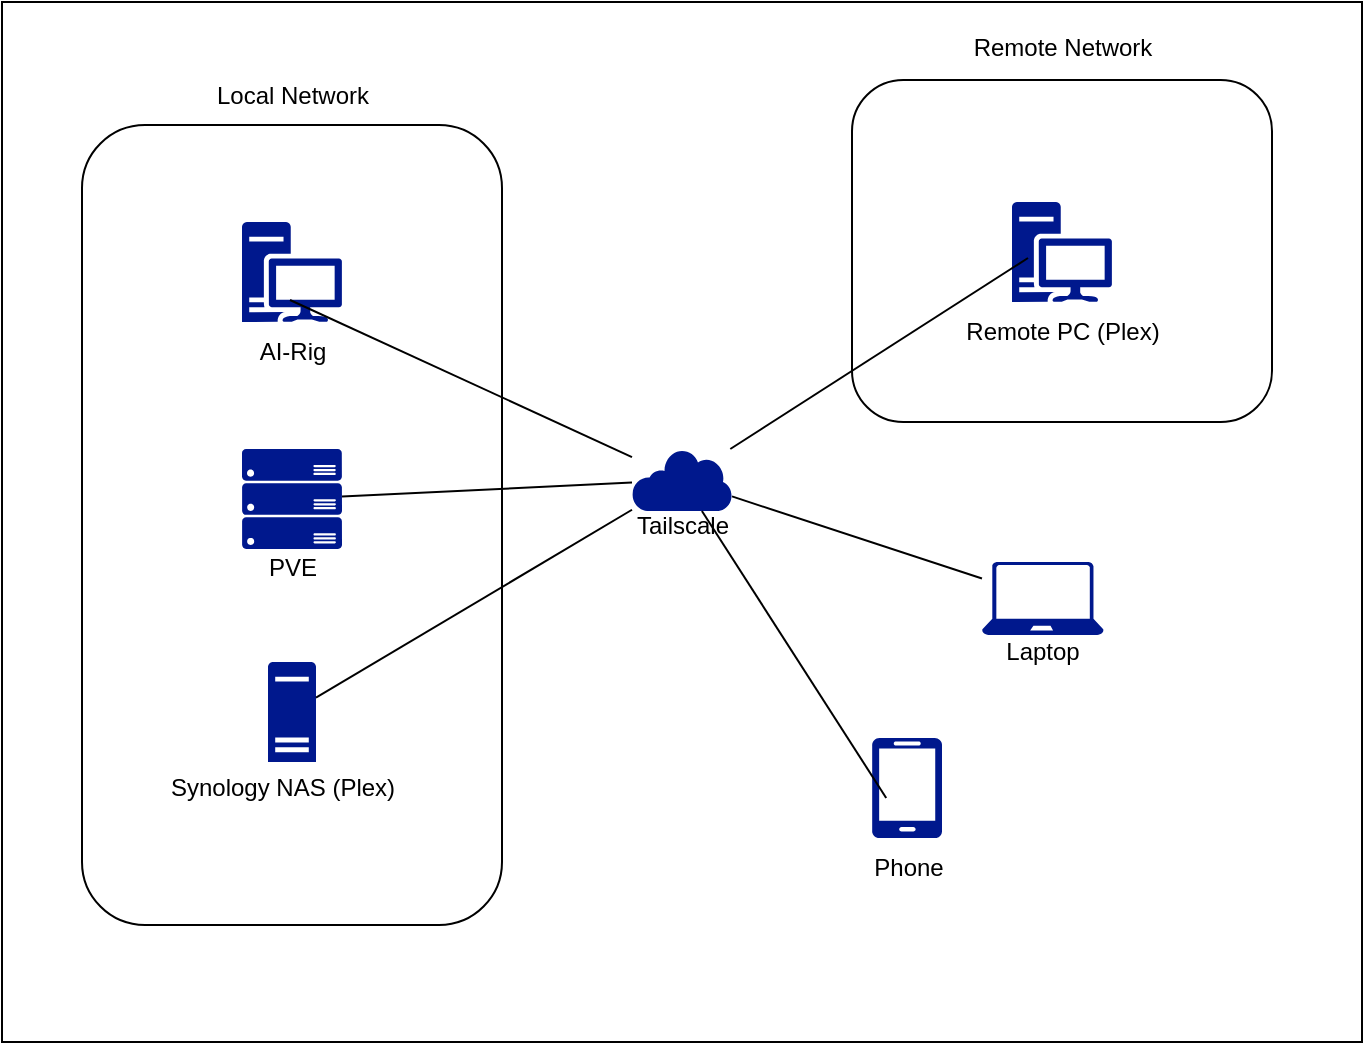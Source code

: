 <mxfile version="28.2.5">
  <diagram id="tailscale-network" name="Network">
    <mxGraphModel dx="1426" dy="1912" grid="1" gridSize="10" guides="1" tooltips="1" connect="1" arrows="1" fold="1" page="1" pageScale="1" pageWidth="827" pageHeight="1169" math="0" shadow="0">
      <root>
        <mxCell id="0" />
        <mxCell id="1" parent="0" />
        <mxCell id="vWraarcU9UmV3LePMpCT-22" value="" style="rounded=1;whiteSpace=wrap;html=1;fillColor=none;" vertex="1" parent="1">
          <mxGeometry x="50" y="51.5" width="210" height="400" as="geometry" />
        </mxCell>
        <mxCell id="vWraarcU9UmV3LePMpCT-2" value="" style="sketch=0;aspect=fixed;pointerEvents=1;shadow=0;dashed=0;html=1;strokeColor=none;labelPosition=center;verticalLabelPosition=bottom;verticalAlign=top;align=center;fillColor=#00188D;shape=mxgraph.mscae.enterprise.internet" vertex="1" parent="1">
          <mxGeometry x="325" y="213.5" width="50" height="31" as="geometry" />
        </mxCell>
        <mxCell id="vWraarcU9UmV3LePMpCT-3" value="" style="sketch=0;aspect=fixed;pointerEvents=1;shadow=0;dashed=0;html=1;strokeColor=none;labelPosition=center;verticalLabelPosition=bottom;verticalAlign=top;align=center;fillColor=#00188D;shape=mxgraph.azure.laptop" vertex="1" parent="1">
          <mxGeometry x="500" y="270" width="60.83" height="36.5" as="geometry" />
        </mxCell>
        <mxCell id="vWraarcU9UmV3LePMpCT-4" value="" style="sketch=0;aspect=fixed;pointerEvents=1;shadow=0;dashed=0;html=1;strokeColor=none;labelPosition=center;verticalLabelPosition=bottom;verticalAlign=top;align=center;fillColor=#00188D;shape=mxgraph.azure.server_rack" vertex="1" parent="1">
          <mxGeometry x="130" y="213.5" width="50" height="50" as="geometry" />
        </mxCell>
        <mxCell id="vWraarcU9UmV3LePMpCT-5" value="PVE" style="text;html=1;align=center;verticalAlign=middle;resizable=0;points=[];autosize=1;strokeColor=none;fillColor=none;" vertex="1" parent="1">
          <mxGeometry x="130" y="258" width="50" height="30" as="geometry" />
        </mxCell>
        <mxCell id="vWraarcU9UmV3LePMpCT-6" value="Laptop" style="text;html=1;align=center;verticalAlign=middle;resizable=0;points=[];autosize=1;strokeColor=none;fillColor=none;" vertex="1" parent="1">
          <mxGeometry x="500" y="300" width="60" height="30" as="geometry" />
        </mxCell>
        <mxCell id="vWraarcU9UmV3LePMpCT-7" value="Tailscale" style="text;html=1;align=center;verticalAlign=middle;resizable=0;points=[];autosize=1;strokeColor=none;fillColor=none;" vertex="1" parent="1">
          <mxGeometry x="315" y="236.5" width="70" height="30" as="geometry" />
        </mxCell>
        <mxCell id="vWraarcU9UmV3LePMpCT-8" value="" style="sketch=0;aspect=fixed;pointerEvents=1;shadow=0;dashed=0;html=1;strokeColor=none;labelPosition=center;verticalLabelPosition=bottom;verticalAlign=top;align=center;fillColor=#00188D;shape=mxgraph.mscae.enterprise.workstation_client" vertex="1" parent="1">
          <mxGeometry x="515" y="90" width="50" height="50" as="geometry" />
        </mxCell>
        <mxCell id="vWraarcU9UmV3LePMpCT-9" value="" style="sketch=0;aspect=fixed;pointerEvents=1;shadow=0;dashed=0;html=1;strokeColor=none;labelPosition=center;verticalLabelPosition=bottom;verticalAlign=top;align=center;fillColor=#00188D;shape=mxgraph.mscae.enterprise.workstation_client" vertex="1" parent="1">
          <mxGeometry x="130" y="100" width="50" height="50" as="geometry" />
        </mxCell>
        <mxCell id="vWraarcU9UmV3LePMpCT-10" value="" style="sketch=0;aspect=fixed;pointerEvents=1;shadow=0;dashed=0;html=1;strokeColor=none;labelPosition=center;verticalLabelPosition=bottom;verticalAlign=top;align=center;fillColor=#00188D;shape=mxgraph.azure.mobile" vertex="1" parent="1">
          <mxGeometry x="445" y="358" width="35" height="50" as="geometry" />
        </mxCell>
        <mxCell id="vWraarcU9UmV3LePMpCT-11" value="AI-Rig" style="text;html=1;align=center;verticalAlign=middle;resizable=0;points=[];autosize=1;strokeColor=none;fillColor=none;" vertex="1" parent="1">
          <mxGeometry x="125" y="150" width="60" height="30" as="geometry" />
        </mxCell>
        <mxCell id="vWraarcU9UmV3LePMpCT-12" value="Remote PC (Plex)" style="text;html=1;align=center;verticalAlign=middle;resizable=0;points=[];autosize=1;strokeColor=none;fillColor=none;" vertex="1" parent="1">
          <mxGeometry x="480" y="140" width="120" height="30" as="geometry" />
        </mxCell>
        <mxCell id="vWraarcU9UmV3LePMpCT-13" value="Phone" style="text;html=1;align=center;verticalAlign=middle;resizable=0;points=[];autosize=1;strokeColor=none;fillColor=none;" vertex="1" parent="1">
          <mxGeometry x="432.5" y="408" width="60" height="30" as="geometry" />
        </mxCell>
        <mxCell id="vWraarcU9UmV3LePMpCT-14" value="" style="sketch=0;aspect=fixed;pointerEvents=1;shadow=0;dashed=0;html=1;strokeColor=none;labelPosition=center;verticalLabelPosition=bottom;verticalAlign=top;align=center;fillColor=#00188D;shape=mxgraph.mscae.enterprise.server_generic" vertex="1" parent="1">
          <mxGeometry x="143" y="320" width="24" height="50" as="geometry" />
        </mxCell>
        <mxCell id="vWraarcU9UmV3LePMpCT-15" value="Synology NAS (Plex)" style="text;html=1;align=center;verticalAlign=middle;resizable=0;points=[];autosize=1;strokeColor=none;fillColor=none;" vertex="1" parent="1">
          <mxGeometry x="80" y="368" width="140" height="30" as="geometry" />
        </mxCell>
        <mxCell id="vWraarcU9UmV3LePMpCT-16" value="" style="endArrow=none;html=1;rounded=0;" edge="1" parent="1" source="vWraarcU9UmV3LePMpCT-2" target="vWraarcU9UmV3LePMpCT-3">
          <mxGeometry width="50" height="50" relative="1" as="geometry">
            <mxPoint x="390" y="310" as="sourcePoint" />
            <mxPoint x="440" y="260" as="targetPoint" />
          </mxGeometry>
        </mxCell>
        <mxCell id="vWraarcU9UmV3LePMpCT-17" value="" style="endArrow=none;html=1;rounded=0;entryX=0.203;entryY=0.6;entryDx=0;entryDy=0;entryPerimeter=0;" edge="1" parent="1" source="vWraarcU9UmV3LePMpCT-2" target="vWraarcU9UmV3LePMpCT-10">
          <mxGeometry width="50" height="50" relative="1" as="geometry">
            <mxPoint x="410" y="348" as="sourcePoint" />
            <mxPoint x="545" y="340" as="targetPoint" />
          </mxGeometry>
        </mxCell>
        <mxCell id="vWraarcU9UmV3LePMpCT-18" value="" style="endArrow=none;html=1;rounded=0;entryX=0.16;entryY=0.56;entryDx=0;entryDy=0;entryPerimeter=0;" edge="1" parent="1" source="vWraarcU9UmV3LePMpCT-2" target="vWraarcU9UmV3LePMpCT-8">
          <mxGeometry width="50" height="50" relative="1" as="geometry">
            <mxPoint x="380" y="138" as="sourcePoint" />
            <mxPoint x="515" y="130" as="targetPoint" />
          </mxGeometry>
        </mxCell>
        <mxCell id="vWraarcU9UmV3LePMpCT-19" value="" style="endArrow=none;html=1;rounded=0;exitX=0.48;exitY=0.78;exitDx=0;exitDy=0;exitPerimeter=0;" edge="1" parent="1" source="vWraarcU9UmV3LePMpCT-9" target="vWraarcU9UmV3LePMpCT-2">
          <mxGeometry width="50" height="50" relative="1" as="geometry">
            <mxPoint x="230" y="148" as="sourcePoint" />
            <mxPoint x="365" y="140" as="targetPoint" />
          </mxGeometry>
        </mxCell>
        <mxCell id="vWraarcU9UmV3LePMpCT-20" value="" style="endArrow=none;html=1;rounded=0;" edge="1" parent="1" source="vWraarcU9UmV3LePMpCT-4" target="vWraarcU9UmV3LePMpCT-2">
          <mxGeometry width="50" height="50" relative="1" as="geometry">
            <mxPoint x="230" y="238" as="sourcePoint" />
            <mxPoint x="320" y="230" as="targetPoint" />
          </mxGeometry>
        </mxCell>
        <mxCell id="vWraarcU9UmV3LePMpCT-21" value="" style="endArrow=none;html=1;rounded=0;" edge="1" parent="1" source="vWraarcU9UmV3LePMpCT-14" target="vWraarcU9UmV3LePMpCT-2">
          <mxGeometry width="50" height="50" relative="1" as="geometry">
            <mxPoint x="230" y="328" as="sourcePoint" />
            <mxPoint x="365" y="320" as="targetPoint" />
          </mxGeometry>
        </mxCell>
        <mxCell id="vWraarcU9UmV3LePMpCT-24" value="Local Network" style="text;html=1;align=center;verticalAlign=middle;resizable=0;points=[];autosize=1;strokeColor=none;fillColor=none;" vertex="1" parent="1">
          <mxGeometry x="105" y="21.5" width="100" height="30" as="geometry" />
        </mxCell>
        <mxCell id="vWraarcU9UmV3LePMpCT-25" value="" style="rounded=1;whiteSpace=wrap;html=1;fillColor=none;" vertex="1" parent="1">
          <mxGeometry x="435" y="29" width="210" height="171" as="geometry" />
        </mxCell>
        <mxCell id="vWraarcU9UmV3LePMpCT-26" value="Remote Network" style="text;html=1;align=center;verticalAlign=middle;resizable=0;points=[];autosize=1;strokeColor=none;fillColor=none;" vertex="1" parent="1">
          <mxGeometry x="485" y="-2" width="110" height="30" as="geometry" />
        </mxCell>
        <mxCell id="vWraarcU9UmV3LePMpCT-31" value="" style="rounded=0;whiteSpace=wrap;html=1;fillColor=none;" vertex="1" parent="1">
          <mxGeometry x="10" y="-10" width="680" height="520" as="geometry" />
        </mxCell>
      </root>
    </mxGraphModel>
  </diagram>
</mxfile>
